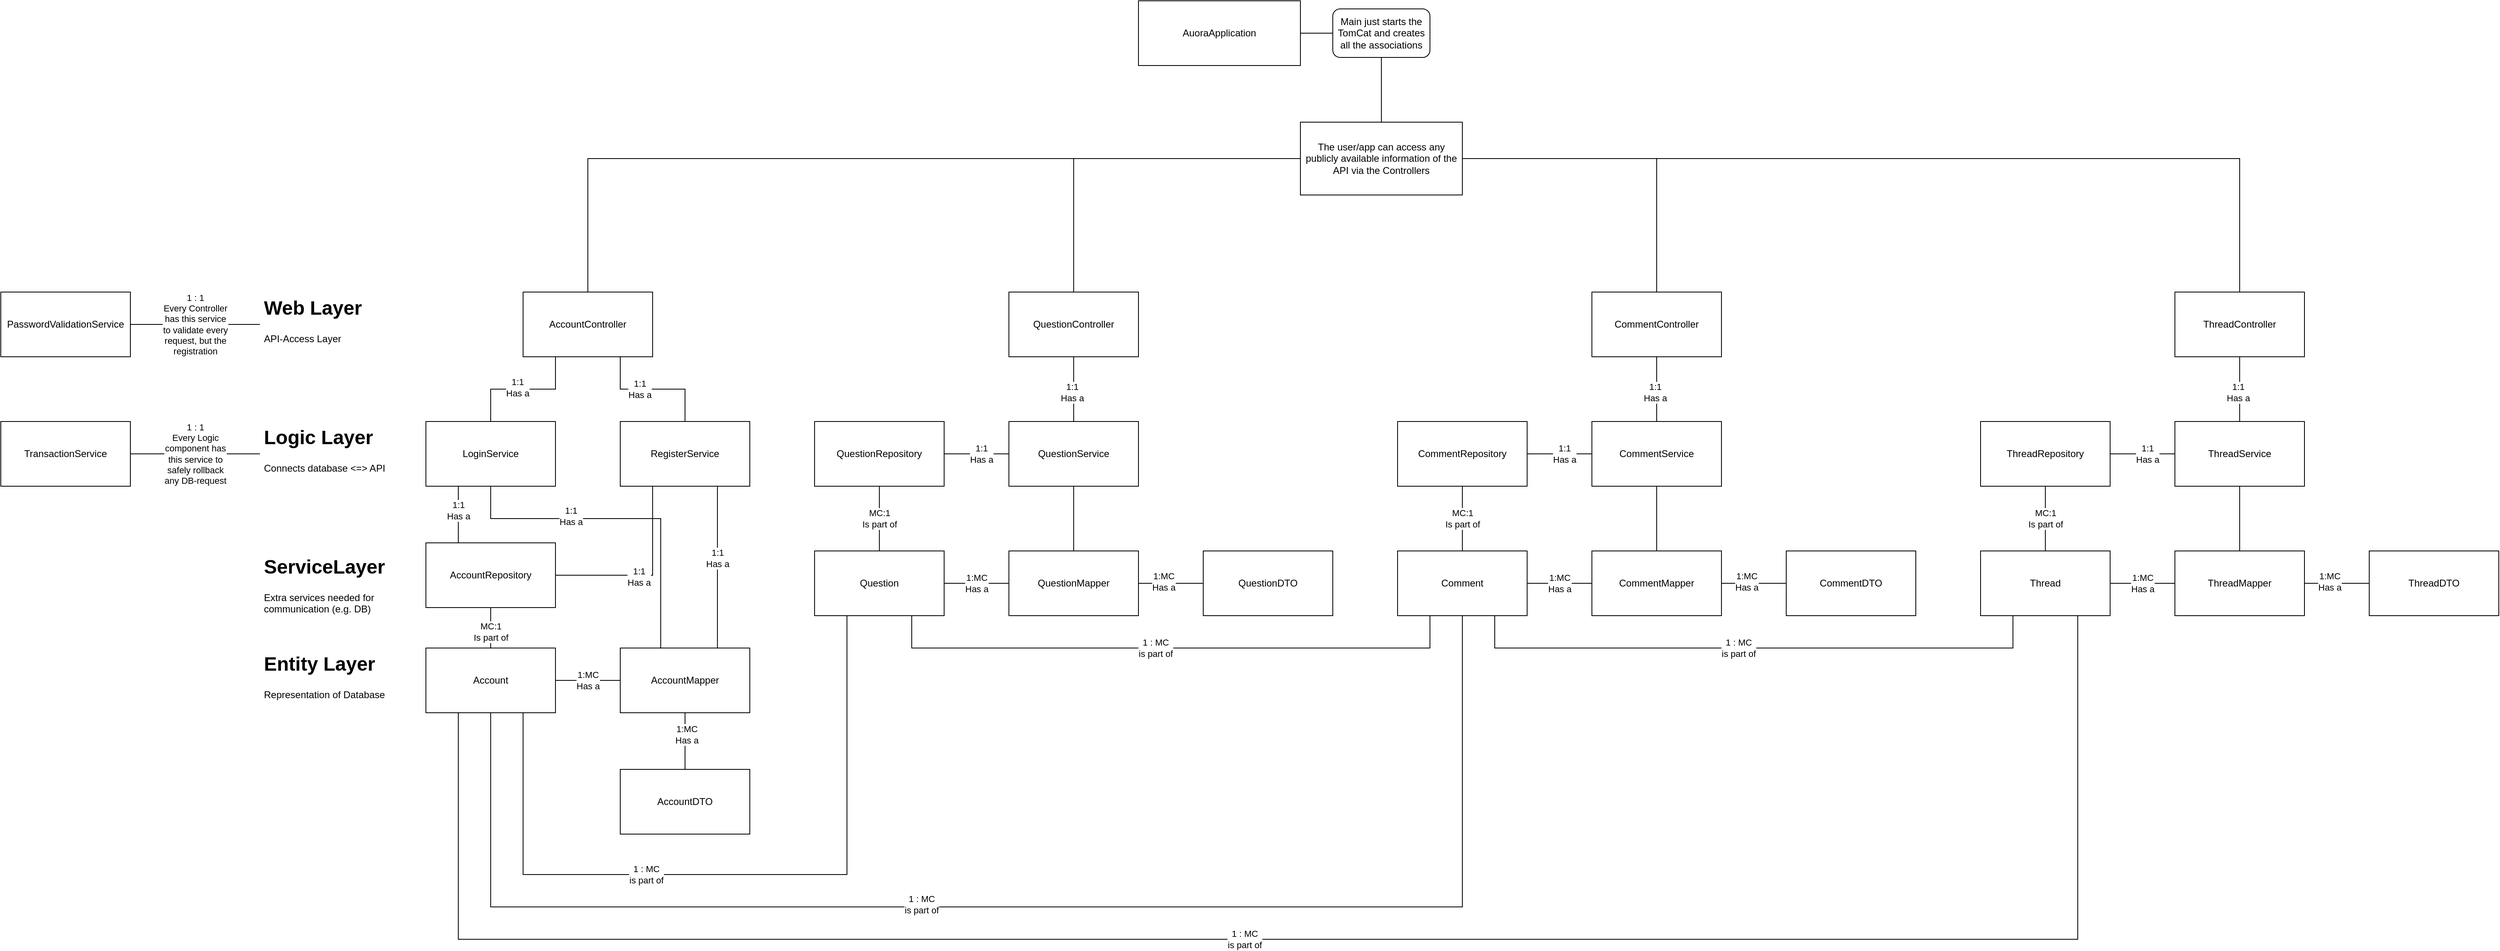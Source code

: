 <mxfile version="15.5.4" type="embed"><diagram id="KJNINzmWkbKi1h1qGcNC" name="Page-1"><mxGraphModel dx="1379" dy="1968" grid="1" gridSize="10" guides="1" tooltips="1" connect="1" arrows="1" fold="1" page="1" pageScale="1" pageWidth="850" pageHeight="1100" math="0" shadow="0"><root><mxCell id="0"/><mxCell id="1" parent="0"/><mxCell id="124" style="edgeStyle=orthogonalEdgeStyle;rounded=0;orthogonalLoop=1;jettySize=auto;html=1;dashed=1;" edge="1" parent="1" source="126"><mxGeometry relative="1" as="geometry"><mxPoint x="-1200" y="1048.0" as="targetPoint"/><Array as="points"><mxPoint x="600" y="1240"/><mxPoint x="-1200" y="1240"/></Array></mxGeometry></mxCell><mxCell id="158" style="edgeStyle=orthogonalEdgeStyle;rounded=0;orthogonalLoop=1;jettySize=auto;html=1;dashed=1;" edge="1" parent="1" source="159"><mxGeometry relative="1" as="geometry"><mxPoint x="-1280" y="1048.0" as="targetPoint"/><Array as="points"><mxPoint x="1640" y="1280"/><mxPoint x="-1280" y="1280"/></Array></mxGeometry></mxCell><mxCell id="194" value="AccountController" style="rounded=0;whiteSpace=wrap;html=1;" vertex="1" parent="1"><mxGeometry x="965" width="160" height="80" as="geometry"/></mxCell><mxCell id="202" style="edgeStyle=orthogonalEdgeStyle;rounded=0;orthogonalLoop=1;jettySize=auto;html=1;entryX=0.25;entryY=1;entryDx=0;entryDy=0;endArrow=none;endFill=0;" edge="1" parent="1" source="195" target="194"><mxGeometry relative="1" as="geometry"/></mxCell><mxCell id="204" value="1:1&lt;br&gt;Has a" style="edgeLabel;html=1;align=center;verticalAlign=middle;resizable=0;points=[];" vertex="1" connectable="0" parent="202"><mxGeometry x="-0.095" y="2" relative="1" as="geometry"><mxPoint as="offset"/></mxGeometry></mxCell><mxCell id="207" style="edgeStyle=orthogonalEdgeStyle;rounded=0;orthogonalLoop=1;jettySize=auto;html=1;entryX=0.25;entryY=0;entryDx=0;entryDy=0;endArrow=none;endFill=0;" edge="1" parent="1" source="195" target="205"><mxGeometry relative="1" as="geometry"><Array as="points"><mxPoint x="925" y="280"/><mxPoint x="1135" y="280"/><mxPoint x="1135" y="440"/></Array></mxGeometry></mxCell><mxCell id="210" value="1:1&lt;br&gt;Has a" style="edgeLabel;html=1;align=center;verticalAlign=middle;resizable=0;points=[];" vertex="1" connectable="0" parent="207"><mxGeometry x="-0.337" y="3" relative="1" as="geometry"><mxPoint as="offset"/></mxGeometry></mxCell><mxCell id="208" style="edgeStyle=orthogonalEdgeStyle;rounded=0;orthogonalLoop=1;jettySize=auto;html=1;exitX=0.25;exitY=1;exitDx=0;exitDy=0;entryX=0.25;entryY=0;entryDx=0;entryDy=0;endArrow=none;endFill=0;" edge="1" parent="1" source="195" target="197"><mxGeometry relative="1" as="geometry"/></mxCell><mxCell id="213" value="1:1&lt;br&gt;Has a" style="edgeLabel;html=1;align=center;verticalAlign=middle;resizable=0;points=[];" vertex="1" connectable="0" parent="208"><mxGeometry x="-0.144" relative="1" as="geometry"><mxPoint as="offset"/></mxGeometry></mxCell><mxCell id="195" value="LoginService" style="rounded=0;whiteSpace=wrap;html=1;" vertex="1" parent="1"><mxGeometry x="845" y="160" width="160" height="80" as="geometry"/></mxCell><mxCell id="201" style="edgeStyle=orthogonalEdgeStyle;rounded=0;orthogonalLoop=1;jettySize=auto;html=1;endArrow=none;endFill=0;entryX=0.75;entryY=1;entryDx=0;entryDy=0;" edge="1" parent="1" source="196" target="194"><mxGeometry relative="1" as="geometry"/></mxCell><mxCell id="203" value="1:1&lt;br&gt;Has a" style="edgeLabel;html=1;align=center;verticalAlign=middle;resizable=0;points=[];" vertex="1" connectable="0" parent="201"><mxGeometry x="0.206" relative="1" as="geometry"><mxPoint as="offset"/></mxGeometry></mxCell><mxCell id="206" style="edgeStyle=orthogonalEdgeStyle;rounded=0;orthogonalLoop=1;jettySize=auto;html=1;entryX=0.75;entryY=0;entryDx=0;entryDy=0;endArrow=none;endFill=0;" edge="1" parent="1" source="196" target="205"><mxGeometry relative="1" as="geometry"><Array as="points"><mxPoint x="1205" y="270"/><mxPoint x="1205" y="270"/></Array></mxGeometry></mxCell><mxCell id="212" value="1:1&lt;br&gt;Has a" style="edgeLabel;html=1;align=center;verticalAlign=middle;resizable=0;points=[];" vertex="1" connectable="0" parent="206"><mxGeometry x="-0.112" relative="1" as="geometry"><mxPoint as="offset"/></mxGeometry></mxCell><mxCell id="209" style="edgeStyle=orthogonalEdgeStyle;rounded=0;orthogonalLoop=1;jettySize=auto;html=1;exitX=0.25;exitY=1;exitDx=0;exitDy=0;entryX=1;entryY=0.5;entryDx=0;entryDy=0;endArrow=none;endFill=0;" edge="1" parent="1" source="196" target="197"><mxGeometry relative="1" as="geometry"><Array as="points"><mxPoint x="1125" y="350"/></Array></mxGeometry></mxCell><mxCell id="211" value="1:1&lt;br&gt;Has a" style="edgeLabel;html=1;align=center;verticalAlign=middle;resizable=0;points=[];" vertex="1" connectable="0" parent="209"><mxGeometry x="0.291" y="2" relative="1" as="geometry"><mxPoint x="21" as="offset"/></mxGeometry></mxCell><mxCell id="196" value="RegisterService" style="rounded=0;whiteSpace=wrap;html=1;" vertex="1" parent="1"><mxGeometry x="1085" y="160" width="160" height="80" as="geometry"/></mxCell><mxCell id="197" value="AccountRepository" style="rounded=0;whiteSpace=wrap;html=1;" vertex="1" parent="1"><mxGeometry x="845" y="310" width="160" height="80" as="geometry"/></mxCell><mxCell id="205" value="AccountMapper" style="rounded=0;whiteSpace=wrap;html=1;" vertex="1" parent="1"><mxGeometry x="1085" y="440" width="160" height="80" as="geometry"/></mxCell><mxCell id="216" style="edgeStyle=orthogonalEdgeStyle;rounded=0;orthogonalLoop=1;jettySize=auto;html=1;endArrow=none;endFill=0;" edge="1" parent="1" source="214" target="205"><mxGeometry relative="1" as="geometry"/></mxCell><mxCell id="217" value="1:MC&lt;br&gt;Has a" style="edgeLabel;html=1;align=center;verticalAlign=middle;resizable=0;points=[];" vertex="1" connectable="0" parent="216"><mxGeometry x="0.224" y="-2" relative="1" as="geometry"><mxPoint as="offset"/></mxGeometry></mxCell><mxCell id="214" value="AccountDTO" style="rounded=0;whiteSpace=wrap;html=1;" vertex="1" parent="1"><mxGeometry x="1085" y="590" width="160" height="80" as="geometry"/></mxCell><mxCell id="218" style="edgeStyle=orthogonalEdgeStyle;rounded=0;orthogonalLoop=1;jettySize=auto;html=1;endArrow=none;endFill=0;" edge="1" parent="1" source="215" target="197"><mxGeometry relative="1" as="geometry"/></mxCell><mxCell id="220" value="MC:1&lt;br&gt;Is part of" style="edgeLabel;html=1;align=center;verticalAlign=middle;resizable=0;points=[];" vertex="1" connectable="0" parent="218"><mxGeometry x="0.32" y="1" relative="1" as="geometry"><mxPoint x="1" y="13" as="offset"/></mxGeometry></mxCell><mxCell id="219" style="edgeStyle=orthogonalEdgeStyle;rounded=0;orthogonalLoop=1;jettySize=auto;html=1;endArrow=none;endFill=0;" edge="1" parent="1" source="215" target="205"><mxGeometry relative="1" as="geometry"/></mxCell><mxCell id="222" value="1:MC&lt;br&gt;Has a" style="edgeLabel;html=1;align=center;verticalAlign=middle;resizable=0;points=[];" vertex="1" connectable="0" parent="219"><mxGeometry x="-0.253" y="1" relative="1" as="geometry"><mxPoint x="10" y="1" as="offset"/></mxGeometry></mxCell><mxCell id="215" value="Account" style="rounded=0;whiteSpace=wrap;html=1;" vertex="1" parent="1"><mxGeometry x="845" y="440" width="160" height="80" as="geometry"/></mxCell><mxCell id="223" value="QuestionController" style="rounded=0;whiteSpace=wrap;html=1;" vertex="1" parent="1"><mxGeometry x="1565" width="160" height="80" as="geometry"/></mxCell><mxCell id="224" style="edgeStyle=orthogonalEdgeStyle;rounded=0;orthogonalLoop=1;jettySize=auto;html=1;entryX=0.5;entryY=1;entryDx=0;entryDy=0;endArrow=none;endFill=0;" edge="1" parent="1" source="230" target="223"><mxGeometry relative="1" as="geometry"/></mxCell><mxCell id="225" value="1:1&lt;br&gt;Has a" style="edgeLabel;html=1;align=center;verticalAlign=middle;resizable=0;points=[];" vertex="1" connectable="0" parent="224"><mxGeometry x="-0.095" y="2" relative="1" as="geometry"><mxPoint as="offset"/></mxGeometry></mxCell><mxCell id="228" style="edgeStyle=orthogonalEdgeStyle;rounded=0;orthogonalLoop=1;jettySize=auto;html=1;exitX=0;exitY=0.5;exitDx=0;exitDy=0;entryX=1;entryY=0.5;entryDx=0;entryDy=0;endArrow=none;endFill=0;" edge="1" parent="1" source="230" target="238"><mxGeometry relative="1" as="geometry"/></mxCell><mxCell id="229" value="1:1&lt;br&gt;Has a" style="edgeLabel;html=1;align=center;verticalAlign=middle;resizable=0;points=[];" vertex="1" connectable="0" parent="228"><mxGeometry x="-0.144" relative="1" as="geometry"><mxPoint as="offset"/></mxGeometry></mxCell><mxCell id="248" style="edgeStyle=orthogonalEdgeStyle;rounded=0;orthogonalLoop=1;jettySize=auto;html=1;endArrow=none;endFill=0;" edge="1" parent="1" source="230" target="239"><mxGeometry relative="1" as="geometry"/></mxCell><mxCell id="230" value="QuestionService" style="rounded=0;whiteSpace=wrap;html=1;" vertex="1" parent="1"><mxGeometry x="1565" y="160" width="160" height="80" as="geometry"/></mxCell><mxCell id="238" value="QuestionRepository" style="rounded=0;whiteSpace=wrap;html=1;" vertex="1" parent="1"><mxGeometry x="1325" y="160" width="160" height="80" as="geometry"/></mxCell><mxCell id="239" value="QuestionMapper" style="rounded=0;whiteSpace=wrap;html=1;" vertex="1" parent="1"><mxGeometry x="1565" y="320" width="160" height="80" as="geometry"/></mxCell><mxCell id="240" style="edgeStyle=orthogonalEdgeStyle;rounded=0;orthogonalLoop=1;jettySize=auto;html=1;endArrow=none;endFill=0;" edge="1" parent="1" source="242" target="239"><mxGeometry relative="1" as="geometry"/></mxCell><mxCell id="241" value="1:MC&lt;br&gt;Has a" style="edgeLabel;html=1;align=center;verticalAlign=middle;resizable=0;points=[];" vertex="1" connectable="0" parent="240"><mxGeometry x="0.224" y="-2" relative="1" as="geometry"><mxPoint as="offset"/></mxGeometry></mxCell><mxCell id="242" value="QuestionDTO" style="rounded=0;whiteSpace=wrap;html=1;" vertex="1" parent="1"><mxGeometry x="1805" y="320" width="160" height="80" as="geometry"/></mxCell><mxCell id="243" style="edgeStyle=orthogonalEdgeStyle;rounded=0;orthogonalLoop=1;jettySize=auto;html=1;endArrow=none;endFill=0;" edge="1" parent="1" source="247" target="238"><mxGeometry relative="1" as="geometry"/></mxCell><mxCell id="244" value="MC:1&lt;br&gt;Is part of" style="edgeLabel;html=1;align=center;verticalAlign=middle;resizable=0;points=[];" vertex="1" connectable="0" parent="243"><mxGeometry x="0.32" y="1" relative="1" as="geometry"><mxPoint x="1" y="13" as="offset"/></mxGeometry></mxCell><mxCell id="245" style="edgeStyle=orthogonalEdgeStyle;rounded=0;orthogonalLoop=1;jettySize=auto;html=1;endArrow=none;endFill=0;" edge="1" parent="1" source="247" target="239"><mxGeometry relative="1" as="geometry"/></mxCell><mxCell id="246" value="1:MC&lt;br&gt;Has a" style="edgeLabel;html=1;align=center;verticalAlign=middle;resizable=0;points=[];" vertex="1" connectable="0" parent="245"><mxGeometry x="-0.253" y="1" relative="1" as="geometry"><mxPoint x="10" y="1" as="offset"/></mxGeometry></mxCell><mxCell id="283" style="edgeStyle=orthogonalEdgeStyle;rounded=0;orthogonalLoop=1;jettySize=auto;html=1;exitX=0.25;exitY=1;exitDx=0;exitDy=0;entryX=0.75;entryY=1;entryDx=0;entryDy=0;endArrow=none;endFill=0;" edge="1" parent="1" source="247" target="215"><mxGeometry relative="1" as="geometry"><Array as="points"><mxPoint x="1365" y="720"/><mxPoint x="965" y="720"/></Array></mxGeometry></mxCell><mxCell id="284" value="1 : MC&lt;br&gt;is part of" style="edgeLabel;html=1;align=center;verticalAlign=middle;resizable=0;points=[];" vertex="1" connectable="0" parent="283"><mxGeometry x="0.235" relative="1" as="geometry"><mxPoint as="offset"/></mxGeometry></mxCell><mxCell id="247" value="Question" style="rounded=0;whiteSpace=wrap;html=1;" vertex="1" parent="1"><mxGeometry x="1325" y="320" width="160" height="80" as="geometry"/></mxCell><mxCell id="249" value="CommentController" style="rounded=0;whiteSpace=wrap;html=1;" vertex="1" parent="1"><mxGeometry x="2285" width="160" height="80" as="geometry"/></mxCell><mxCell id="250" style="edgeStyle=orthogonalEdgeStyle;rounded=0;orthogonalLoop=1;jettySize=auto;html=1;entryX=0.5;entryY=1;entryDx=0;entryDy=0;endArrow=none;endFill=0;" edge="1" parent="1" source="255" target="249"><mxGeometry relative="1" as="geometry"/></mxCell><mxCell id="251" value="1:1&lt;br&gt;Has a" style="edgeLabel;html=1;align=center;verticalAlign=middle;resizable=0;points=[];" vertex="1" connectable="0" parent="250"><mxGeometry x="-0.095" y="2" relative="1" as="geometry"><mxPoint as="offset"/></mxGeometry></mxCell><mxCell id="252" style="edgeStyle=orthogonalEdgeStyle;rounded=0;orthogonalLoop=1;jettySize=auto;html=1;exitX=0;exitY=0.5;exitDx=0;exitDy=0;entryX=1;entryY=0.5;entryDx=0;entryDy=0;endArrow=none;endFill=0;" edge="1" parent="1" source="255" target="256"><mxGeometry relative="1" as="geometry"/></mxCell><mxCell id="253" value="1:1&lt;br&gt;Has a" style="edgeLabel;html=1;align=center;verticalAlign=middle;resizable=0;points=[];" vertex="1" connectable="0" parent="252"><mxGeometry x="-0.144" relative="1" as="geometry"><mxPoint as="offset"/></mxGeometry></mxCell><mxCell id="254" style="edgeStyle=orthogonalEdgeStyle;rounded=0;orthogonalLoop=1;jettySize=auto;html=1;endArrow=none;endFill=0;" edge="1" parent="1" source="255" target="257"><mxGeometry relative="1" as="geometry"/></mxCell><mxCell id="255" value="CommentService" style="rounded=0;whiteSpace=wrap;html=1;" vertex="1" parent="1"><mxGeometry x="2285" y="160" width="160" height="80" as="geometry"/></mxCell><mxCell id="256" value="CommentRepository" style="rounded=0;whiteSpace=wrap;html=1;" vertex="1" parent="1"><mxGeometry x="2045" y="160" width="160" height="80" as="geometry"/></mxCell><mxCell id="257" value="CommentMapper" style="rounded=0;whiteSpace=wrap;html=1;" vertex="1" parent="1"><mxGeometry x="2285" y="320" width="160" height="80" as="geometry"/></mxCell><mxCell id="258" style="edgeStyle=orthogonalEdgeStyle;rounded=0;orthogonalLoop=1;jettySize=auto;html=1;endArrow=none;endFill=0;" edge="1" parent="1" source="260" target="257"><mxGeometry relative="1" as="geometry"/></mxCell><mxCell id="259" value="1:MC&lt;br&gt;Has a" style="edgeLabel;html=1;align=center;verticalAlign=middle;resizable=0;points=[];" vertex="1" connectable="0" parent="258"><mxGeometry x="0.224" y="-2" relative="1" as="geometry"><mxPoint as="offset"/></mxGeometry></mxCell><mxCell id="260" value="CommentDTO" style="rounded=0;whiteSpace=wrap;html=1;" vertex="1" parent="1"><mxGeometry x="2525" y="320" width="160" height="80" as="geometry"/></mxCell><mxCell id="261" style="edgeStyle=orthogonalEdgeStyle;rounded=0;orthogonalLoop=1;jettySize=auto;html=1;endArrow=none;endFill=0;" edge="1" parent="1" source="265" target="256"><mxGeometry relative="1" as="geometry"/></mxCell><mxCell id="262" value="MC:1&lt;br&gt;Is part of" style="edgeLabel;html=1;align=center;verticalAlign=middle;resizable=0;points=[];" vertex="1" connectable="0" parent="261"><mxGeometry x="0.32" y="1" relative="1" as="geometry"><mxPoint x="1" y="13" as="offset"/></mxGeometry></mxCell><mxCell id="263" style="edgeStyle=orthogonalEdgeStyle;rounded=0;orthogonalLoop=1;jettySize=auto;html=1;endArrow=none;endFill=0;" edge="1" parent="1" source="265" target="257"><mxGeometry relative="1" as="geometry"/></mxCell><mxCell id="264" value="1:MC&lt;br&gt;Has a" style="edgeLabel;html=1;align=center;verticalAlign=middle;resizable=0;points=[];" vertex="1" connectable="0" parent="263"><mxGeometry x="-0.253" y="1" relative="1" as="geometry"><mxPoint x="10" y="1" as="offset"/></mxGeometry></mxCell><mxCell id="290" style="edgeStyle=orthogonalEdgeStyle;rounded=0;orthogonalLoop=1;jettySize=auto;html=1;exitX=0.5;exitY=1;exitDx=0;exitDy=0;entryX=0.5;entryY=1;entryDx=0;entryDy=0;endArrow=none;endFill=0;" edge="1" parent="1" source="265" target="215"><mxGeometry relative="1" as="geometry"><Array as="points"><mxPoint x="2125" y="760"/><mxPoint x="925" y="760"/></Array></mxGeometry></mxCell><mxCell id="291" value="Text" style="edgeLabel;html=1;align=center;verticalAlign=middle;resizable=0;points=[];" vertex="1" connectable="0" parent="290"><mxGeometry x="0.13" y="-2" relative="1" as="geometry"><mxPoint as="offset"/></mxGeometry></mxCell><mxCell id="292" value="1 : MC&lt;br&gt;is part of" style="edgeLabel;html=1;align=center;verticalAlign=middle;resizable=0;points=[];" vertex="1" connectable="0" parent="290"><mxGeometry x="0.143" y="-3" relative="1" as="geometry"><mxPoint as="offset"/></mxGeometry></mxCell><mxCell id="265" value="Comment" style="rounded=0;whiteSpace=wrap;html=1;" vertex="1" parent="1"><mxGeometry x="2045" y="320" width="160" height="80" as="geometry"/></mxCell><mxCell id="266" value="ThreadController" style="rounded=0;whiteSpace=wrap;html=1;" vertex="1" parent="1"><mxGeometry x="3005" width="160" height="80" as="geometry"/></mxCell><mxCell id="267" style="edgeStyle=orthogonalEdgeStyle;rounded=0;orthogonalLoop=1;jettySize=auto;html=1;entryX=0.5;entryY=1;entryDx=0;entryDy=0;endArrow=none;endFill=0;" edge="1" parent="1" source="272" target="266"><mxGeometry relative="1" as="geometry"/></mxCell><mxCell id="268" value="1:1&lt;br&gt;Has a" style="edgeLabel;html=1;align=center;verticalAlign=middle;resizable=0;points=[];" vertex="1" connectable="0" parent="267"><mxGeometry x="-0.095" y="2" relative="1" as="geometry"><mxPoint as="offset"/></mxGeometry></mxCell><mxCell id="269" style="edgeStyle=orthogonalEdgeStyle;rounded=0;orthogonalLoop=1;jettySize=auto;html=1;exitX=0;exitY=0.5;exitDx=0;exitDy=0;entryX=1;entryY=0.5;entryDx=0;entryDy=0;endArrow=none;endFill=0;" edge="1" parent="1" source="272" target="273"><mxGeometry relative="1" as="geometry"/></mxCell><mxCell id="270" value="1:1&lt;br&gt;Has a" style="edgeLabel;html=1;align=center;verticalAlign=middle;resizable=0;points=[];" vertex="1" connectable="0" parent="269"><mxGeometry x="-0.144" relative="1" as="geometry"><mxPoint as="offset"/></mxGeometry></mxCell><mxCell id="271" style="edgeStyle=orthogonalEdgeStyle;rounded=0;orthogonalLoop=1;jettySize=auto;html=1;endArrow=none;endFill=0;" edge="1" parent="1" source="272" target="274"><mxGeometry relative="1" as="geometry"/></mxCell><mxCell id="272" value="ThreadService" style="rounded=0;whiteSpace=wrap;html=1;" vertex="1" parent="1"><mxGeometry x="3005" y="160" width="160" height="80" as="geometry"/></mxCell><mxCell id="273" value="ThreadRepository" style="rounded=0;whiteSpace=wrap;html=1;" vertex="1" parent="1"><mxGeometry x="2765" y="160" width="160" height="80" as="geometry"/></mxCell><mxCell id="274" value="ThreadMapper" style="rounded=0;whiteSpace=wrap;html=1;" vertex="1" parent="1"><mxGeometry x="3005" y="320" width="160" height="80" as="geometry"/></mxCell><mxCell id="275" style="edgeStyle=orthogonalEdgeStyle;rounded=0;orthogonalLoop=1;jettySize=auto;html=1;endArrow=none;endFill=0;" edge="1" parent="1" source="277" target="274"><mxGeometry relative="1" as="geometry"/></mxCell><mxCell id="276" value="1:MC&lt;br&gt;Has a" style="edgeLabel;html=1;align=center;verticalAlign=middle;resizable=0;points=[];" vertex="1" connectable="0" parent="275"><mxGeometry x="0.224" y="-2" relative="1" as="geometry"><mxPoint as="offset"/></mxGeometry></mxCell><mxCell id="277" value="ThreadDTO" style="rounded=0;whiteSpace=wrap;html=1;" vertex="1" parent="1"><mxGeometry x="3245" y="320" width="160" height="80" as="geometry"/></mxCell><mxCell id="278" style="edgeStyle=orthogonalEdgeStyle;rounded=0;orthogonalLoop=1;jettySize=auto;html=1;endArrow=none;endFill=0;" edge="1" parent="1" source="282" target="273"><mxGeometry relative="1" as="geometry"/></mxCell><mxCell id="279" value="MC:1&lt;br&gt;Is part of" style="edgeLabel;html=1;align=center;verticalAlign=middle;resizable=0;points=[];" vertex="1" connectable="0" parent="278"><mxGeometry x="0.32" y="1" relative="1" as="geometry"><mxPoint x="1" y="13" as="offset"/></mxGeometry></mxCell><mxCell id="280" style="edgeStyle=orthogonalEdgeStyle;rounded=0;orthogonalLoop=1;jettySize=auto;html=1;endArrow=none;endFill=0;" edge="1" parent="1" source="282" target="274"><mxGeometry relative="1" as="geometry"/></mxCell><mxCell id="281" value="1:MC&lt;br&gt;Has a" style="edgeLabel;html=1;align=center;verticalAlign=middle;resizable=0;points=[];" vertex="1" connectable="0" parent="280"><mxGeometry x="-0.253" y="1" relative="1" as="geometry"><mxPoint x="10" y="1" as="offset"/></mxGeometry></mxCell><mxCell id="289" style="edgeStyle=orthogonalEdgeStyle;rounded=0;orthogonalLoop=1;jettySize=auto;html=1;exitX=0.75;exitY=1;exitDx=0;exitDy=0;endArrow=none;endFill=0;entryX=0.25;entryY=1;entryDx=0;entryDy=0;" edge="1" parent="1" source="282" target="215"><mxGeometry relative="1" as="geometry"><mxPoint x="2865" y="680" as="targetPoint"/><Array as="points"><mxPoint x="2885" y="800"/><mxPoint x="885" y="800"/></Array></mxGeometry></mxCell><mxCell id="293" value="1 : MC&lt;br&gt;is part of" style="edgeLabel;html=1;align=center;verticalAlign=middle;resizable=0;points=[];" vertex="1" connectable="0" parent="289"><mxGeometry x="-0.177" y="-1" relative="1" as="geometry"><mxPoint x="-326" y="1" as="offset"/></mxGeometry></mxCell><mxCell id="282" value="Thread" style="rounded=0;whiteSpace=wrap;html=1;" vertex="1" parent="1"><mxGeometry x="2765" y="320" width="160" height="80" as="geometry"/></mxCell><mxCell id="285" style="edgeStyle=orthogonalEdgeStyle;rounded=0;orthogonalLoop=1;jettySize=auto;html=1;exitX=0.25;exitY=1;exitDx=0;exitDy=0;entryX=0.75;entryY=1;entryDx=0;entryDy=0;endArrow=none;endFill=0;" edge="1" parent="1" source="265" target="247"><mxGeometry relative="1" as="geometry"><mxPoint x="1855" y="460" as="sourcePoint"/><mxPoint x="1455" y="580" as="targetPoint"/><Array as="points"><mxPoint x="2085" y="440"/><mxPoint x="1445" y="440"/></Array></mxGeometry></mxCell><mxCell id="286" value="1 : MC&lt;br&gt;is part of" style="edgeLabel;html=1;align=center;verticalAlign=middle;resizable=0;points=[];" vertex="1" connectable="0" parent="285"><mxGeometry x="0.235" relative="1" as="geometry"><mxPoint x="65" as="offset"/></mxGeometry></mxCell><mxCell id="287" style="edgeStyle=orthogonalEdgeStyle;rounded=0;orthogonalLoop=1;jettySize=auto;html=1;exitX=0.25;exitY=1;exitDx=0;exitDy=0;entryX=0.75;entryY=1;entryDx=0;entryDy=0;endArrow=none;endFill=0;" edge="1" parent="1" source="282" target="265"><mxGeometry relative="1" as="geometry"><mxPoint x="2825" y="410" as="sourcePoint"/><mxPoint x="2185" y="410" as="targetPoint"/><Array as="points"><mxPoint x="2805" y="440"/><mxPoint x="2165" y="440"/></Array></mxGeometry></mxCell><mxCell id="288" value="1 : MC&lt;br&gt;is part of" style="edgeLabel;html=1;align=center;verticalAlign=middle;resizable=0;points=[];" vertex="1" connectable="0" parent="287"><mxGeometry x="0.235" relative="1" as="geometry"><mxPoint x="65" as="offset"/></mxGeometry></mxCell><mxCell id="301" style="edgeStyle=orthogonalEdgeStyle;rounded=0;orthogonalLoop=1;jettySize=auto;html=1;endArrow=none;endFill=0;" edge="1" parent="1" source="302" target="298"><mxGeometry relative="1" as="geometry"><mxPoint x="1925" y="-300" as="sourcePoint"/></mxGeometry></mxCell><mxCell id="300" style="edgeStyle=orthogonalEdgeStyle;rounded=0;orthogonalLoop=1;jettySize=auto;html=1;endArrow=none;endFill=0;" edge="1" parent="1" source="298" target="299"><mxGeometry relative="1" as="geometry"/></mxCell><mxCell id="298" value="Main just starts the TomCat and creates all the associations" style="rounded=1;whiteSpace=wrap;html=1;fontStyle=0;startSize=30;" vertex="1" parent="1"><mxGeometry x="1965" y="-350" width="120" height="60" as="geometry"/></mxCell><mxCell id="303" style="edgeStyle=orthogonalEdgeStyle;rounded=0;orthogonalLoop=1;jettySize=auto;html=1;entryX=0.5;entryY=0;entryDx=0;entryDy=0;endArrow=none;endFill=0;" edge="1" parent="1" source="299" target="194"><mxGeometry relative="1" as="geometry"/></mxCell><mxCell id="304" style="edgeStyle=orthogonalEdgeStyle;rounded=0;orthogonalLoop=1;jettySize=auto;html=1;entryX=0.5;entryY=0;entryDx=0;entryDy=0;endArrow=none;endFill=0;" edge="1" parent="1" source="299" target="223"><mxGeometry relative="1" as="geometry"/></mxCell><mxCell id="305" style="edgeStyle=orthogonalEdgeStyle;rounded=0;orthogonalLoop=1;jettySize=auto;html=1;entryX=0.5;entryY=0;entryDx=0;entryDy=0;endArrow=none;endFill=0;" edge="1" parent="1" source="299" target="249"><mxGeometry relative="1" as="geometry"/></mxCell><mxCell id="306" style="edgeStyle=orthogonalEdgeStyle;rounded=0;orthogonalLoop=1;jettySize=auto;html=1;entryX=0.5;entryY=0;entryDx=0;entryDy=0;endArrow=none;endFill=0;" edge="1" parent="1" source="299" target="266"><mxGeometry relative="1" as="geometry"/></mxCell><mxCell id="299" value="The user/app can access any publicly available information of the API via the Controllers" style="rounded=0;whiteSpace=wrap;html=1;" vertex="1" parent="1"><mxGeometry x="1925" y="-210" width="200" height="90" as="geometry"/></mxCell><mxCell id="302" value="AuoraApplication" style="rounded=0;whiteSpace=wrap;html=1;" vertex="1" parent="1"><mxGeometry x="1725" y="-360" width="200" height="80" as="geometry"/></mxCell><mxCell id="312" style="edgeStyle=orthogonalEdgeStyle;rounded=0;orthogonalLoop=1;jettySize=auto;html=1;entryX=0;entryY=0.5;entryDx=0;entryDy=0;endArrow=none;endFill=0;" edge="1" parent="1" source="310" target="311"><mxGeometry relative="1" as="geometry"><Array as="points"/></mxGeometry></mxCell><mxCell id="313" value="1 : 1&lt;br&gt;Every Controller&lt;br&gt;has this service&lt;br&gt;to validate every&lt;br&gt;request, but the&lt;br&gt;registration" style="edgeLabel;html=1;align=center;verticalAlign=middle;resizable=0;points=[];" vertex="1" connectable="0" parent="312"><mxGeometry x="0.258" y="2" relative="1" as="geometry"><mxPoint x="-21" y="2" as="offset"/></mxGeometry></mxCell><mxCell id="310" value="PasswordValidationService" style="rounded=0;whiteSpace=wrap;html=1;" vertex="1" parent="1"><mxGeometry x="320" width="160" height="80" as="geometry"/></mxCell><mxCell id="311" value="&lt;h1&gt;Web Layer&lt;/h1&gt;&lt;p&gt;API-Access Layer&lt;/p&gt;" style="text;html=1;strokeColor=none;fillColor=none;spacing=5;spacingTop=-20;whiteSpace=wrap;overflow=hidden;rounded=0;" vertex="1" parent="1"><mxGeometry x="640" width="160" height="80" as="geometry"/></mxCell><mxCell id="314" value="&lt;h1&gt;Logic Layer&lt;/h1&gt;&lt;p&gt;Connects database &amp;lt;=&amp;gt; API&lt;/p&gt;" style="text;html=1;strokeColor=none;fillColor=none;spacing=5;spacingTop=-20;whiteSpace=wrap;overflow=hidden;rounded=0;" vertex="1" parent="1"><mxGeometry x="640" y="160" width="160" height="80" as="geometry"/></mxCell><mxCell id="317" style="edgeStyle=orthogonalEdgeStyle;rounded=0;orthogonalLoop=1;jettySize=auto;html=1;endArrow=none;endFill=0;" edge="1" parent="1" source="316" target="314"><mxGeometry relative="1" as="geometry"/></mxCell><mxCell id="318" value="1 : 1&lt;br&gt;Every Logic&lt;br&gt;component has&lt;br&gt;this service to&lt;br&gt;safely rollback&lt;br&gt;any DB-request" style="edgeLabel;html=1;align=center;verticalAlign=middle;resizable=0;points=[];" vertex="1" connectable="0" parent="317"><mxGeometry x="-0.237" y="2" relative="1" as="geometry"><mxPoint x="19" y="2" as="offset"/></mxGeometry></mxCell><mxCell id="316" value="TransactionService" style="rounded=0;whiteSpace=wrap;html=1;" vertex="1" parent="1"><mxGeometry x="320" y="160" width="160" height="80" as="geometry"/></mxCell><mxCell id="319" value="&lt;h1&gt;Entity Layer&lt;/h1&gt;&lt;p&gt;Representation of Database&lt;/p&gt;" style="text;html=1;strokeColor=none;fillColor=none;spacing=5;spacingTop=-20;whiteSpace=wrap;overflow=hidden;rounded=0;" vertex="1" parent="1"><mxGeometry x="640" y="440" width="160" height="80" as="geometry"/></mxCell><mxCell id="320" value="&lt;h1&gt;ServiceLayer&lt;/h1&gt;&lt;p&gt;Extra services needed for communication (e.g. DB)&lt;/p&gt;" style="text;html=1;strokeColor=none;fillColor=none;spacing=5;spacingTop=-20;whiteSpace=wrap;overflow=hidden;rounded=0;" vertex="1" parent="1"><mxGeometry x="640" y="320" width="160" height="80" as="geometry"/></mxCell></root></mxGraphModel></diagram></mxfile>